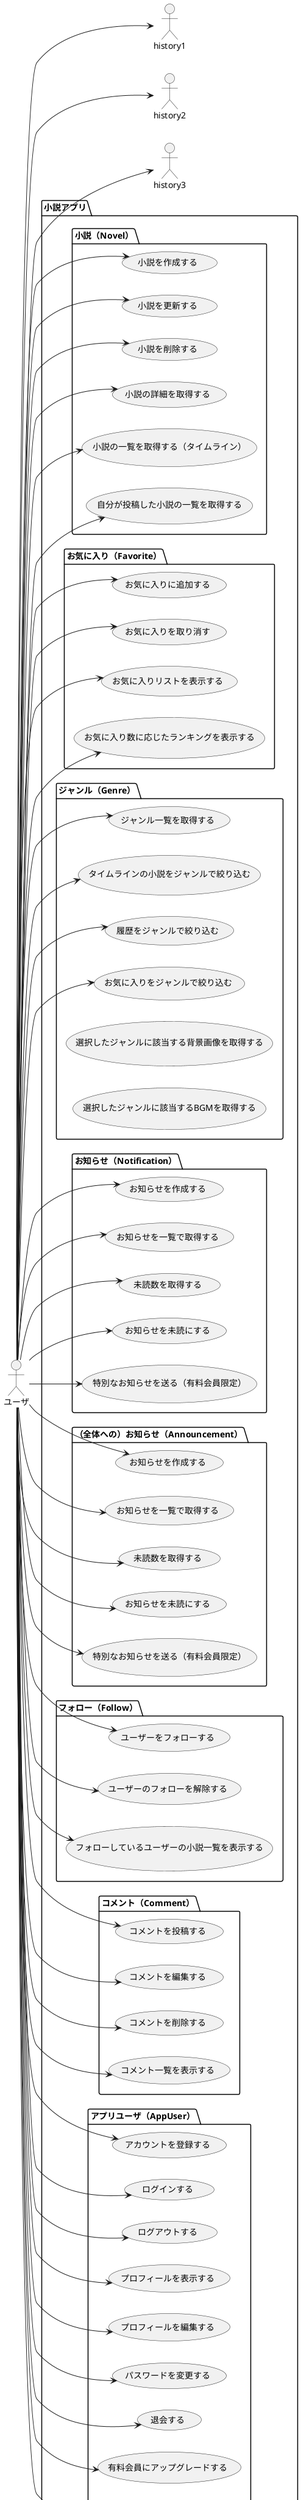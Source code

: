 @startuml ユースケース図
left to right direction
:ユーザ: as user

package 小説アプリ {

  package 小説（Novel） {
    usecase "小説を作成する" as novel1
    usecase "小説を更新する" as novel2
    usecase "小説を削除する" as novel3
    usecase "小説の詳細を取得する" as novel4
    usecase "小説の一覧を取得する（タイムライン）" as novel5
    usecase "自分が投稿した小説の一覧を取得する" as novel6
  }

  package お気に入り（Favorite） {
    usecase "お気に入りに追加する" as favorite1
    usecase "お気に入りを取り消す" as favorite2
    usecase "お気に入りリストを表示する" as favorite3
    usecase "お気に入り数に応じたランキングを表示する" as favorite4
  }

  package ジャンル（Genre） {
    usecase "ジャンル一覧を取得する" as genre1
    usecase "タイムラインの小説をジャンルで絞り込む" as genre2
    usecase "履歴をジャンルで絞り込む" as genre3
    usecase "お気に入りをジャンルで絞り込む" as genre4
    usecase "選択したジャンルに該当する背景画像を取得する" as genre5
    usecase "選択したジャンルに該当するBGMを取得する" as genre6
  }

  package お知らせ（Notification） {
    usecase "お知らせを作成する" as notification1
    usecase "お知らせを一覧で取得する" as notification2
    usecase "未読数を取得する" as notification3
    usecase "お知らせを未読にする" as notification4
    usecase "特別なお知らせを送る（有料会員限定）" as notification5
  }

  package （全体への）お知らせ（Announcement） {
    usecase "お知らせを作成する" as announcement1
    usecase "お知らせを一覧で取得する" as announcement2
    usecase "未読数を取得する" as announcement3
    usecase "お知らせを未読にする" as announcement4
    usecase "特別なお知らせを送る（有料会員限定）" as announcement5
  }

  package フォロー（Follow） {
    usecase "ユーザーをフォローする" as follow1
    usecase "ユーザーのフォローを解除する" as follow2
    usecase "フォローしているユーザーの小説一覧を表示する" as follow3
  }

  package コメント（Comment） {
    usecase "コメントを投稿する" as comment1
    usecase "コメントを編集する" as comment2
    usecase "コメントを削除する" as comment3
    usecase "コメント一覧を表示する" as comment4
  }

  package アプリユーザ（AppUser） {
    usecase "アカウントを登録する" as app_user1
    usecase "ログインする" as app_user2
    usecase "ログアウトする" as app_user3
    usecase "プロフィールを表示する" as app_user4
    usecase "プロフィールを編集する" as app_user5
    usecase "パスワードを変更する" as app_user6
    usecase "退会する" as app_user7
    usecase "有料会員にアップグレードする" as app_user8
    usecase "有料会員を解約する" as app_user9
  }

}

user --> novel1
user --> novel2
user --> novel3
user --> novel4
user --> novel5
user --> novel6

user --> favorite1
user --> favorite2
user --> favorite3
user --> favorite4

user --> history1
user --> history2
user --> history3

user --> genre1
user --> genre2
user --> genre3
user --> genre4

user --> notification1
user --> notification2
user --> notification3
user --> notification4
user --> notification5

user --> announcement1
user --> announcement2
user --> announcement3
user --> announcement4
user --> announcement5

user --> app_user1
user --> app_user2
user --> app_user3
user --> app_user4
user --> app_user5
user --> app_user6
user --> app_user7
user --> app_user8
user --> app_user9

user --> follow1
user --> follow2
user --> follow3

user --> comment1
user --> comment2
user --> comment3
user --> comment4

@enduml
